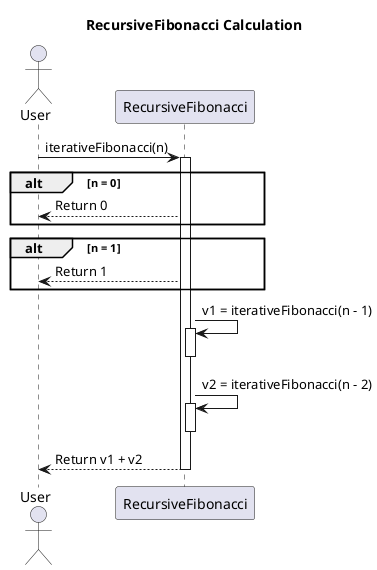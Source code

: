 @startuml
title RecursiveFibonacci Calculation

actor User
participant RecursiveFibonacci
User -> RecursiveFibonacci: iterativeFibonacci(n)
activate RecursiveFibonacci
alt n = 0
RecursiveFibonacci --> User: Return 0
end

alt n = 1
RecursiveFibonacci --> User: Return 1
end

RecursiveFibonacci -> RecursiveFibonacci: v1 = iterativeFibonacci(n - 1)
activate RecursiveFibonacci
deactivate RecursiveFibonacci

RecursiveFibonacci -> RecursiveFibonacci: v2 = iterativeFibonacci(n - 2)
activate RecursiveFibonacci
deactivate RecursiveFibonacci

RecursiveFibonacci --> User: Return v1 + v2
deactivate RecursiveFibonacci

@enduml
